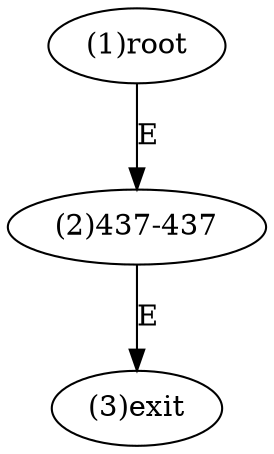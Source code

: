 digraph "" { 
1[ label="(1)root"];
2[ label="(2)437-437"];
3[ label="(3)exit"];
1->2[ label="E"];
2->3[ label="E"];
}